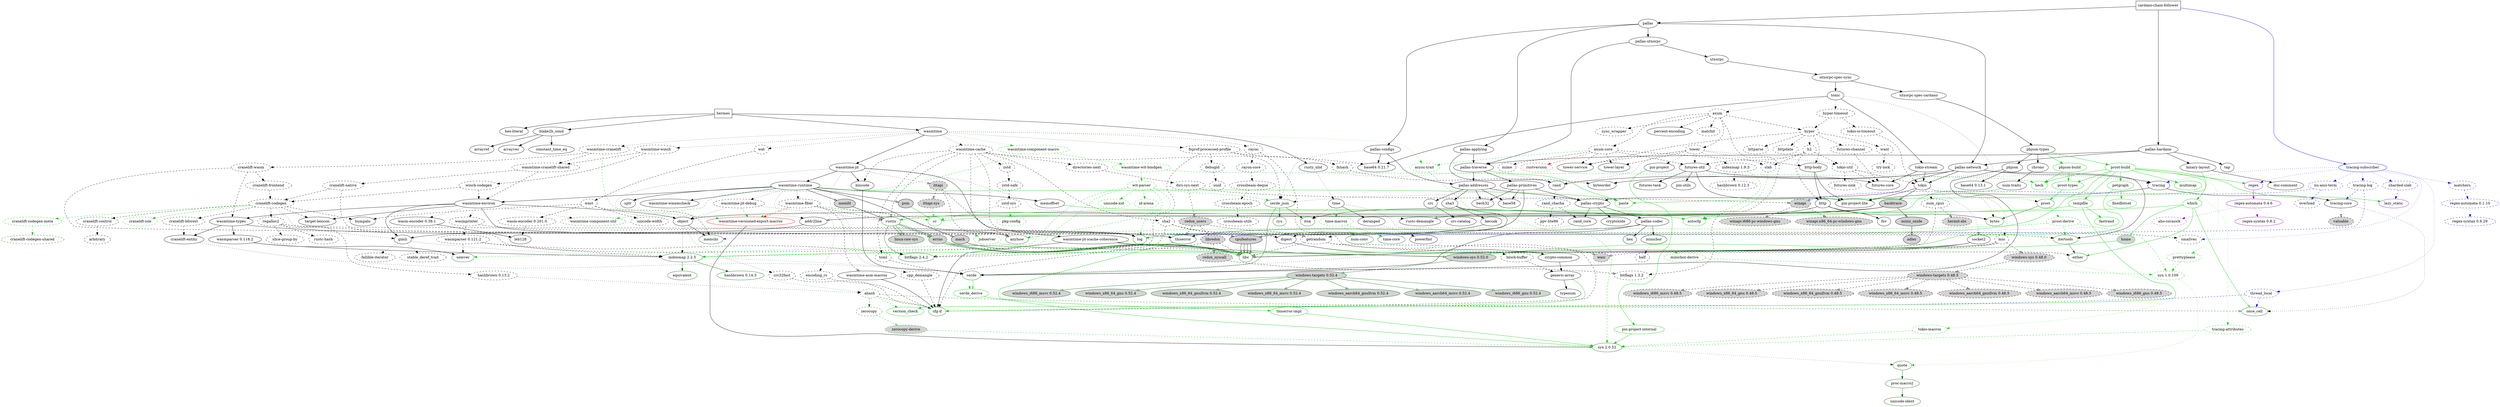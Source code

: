 digraph {
    0 [ label = "hermes" shape = box]
    1 [ label = "cardano-chain-follower" shape = box]
    2 [ label = "anyhow" color = darkgreen]
    3 [ label = "blake2b_simd" ]
    4 [ label = "hex-literal" ]
    5 [ label = "rusty_ulid" ]
    6 [ label = "thiserror" ]
    7 [ label = "time" ]
    8 [ label = "wasmtime" ]
    9 [ label = "hex" ]
    10 [ label = "pallas" ]
    11 [ label = "pallas-hardano" ]
    12 [ label = "tokio" ]
    13 [ label = "tracing" ]
    14 [ label = "tracing-subscriber" color = blue]
    15 [ label = "arrayref" ]
    16 [ label = "arrayvec" ]
    17 [ label = "constant_time_eq" ]
    18 [ label = "rand" ]
    19 [ label = "serde" color = darkgreen]
    20 [ label = "thiserror-impl" color = green3]
    21 [ label = "deranged" ]
    22 [ label = "itoa" color = darkgreen]
    23 [ label = "num-conv" color = darkgreen]
    24 [ label = "powerfmt" ]
    25 [ label = "time-core" color = darkgreen]
    26 [ label = "time-macros" color = green3, style = dashed]
    27 [ label = "async-trait" color = green3, style = dashed]
    28 [ label = "bincode" ]
    29 [ label = "bumpalo" ]
    30 [ label = "cfg-if" color = darkgreen]
    31 [ label = "encoding_rs" style = dashed]
    32 [ label = "fxprof-processed-profile" style = dashed]
    33 [ label = "indexmap 2.2.5" color = darkgreen]
    34 [ label = "libc" color = darkgreen]
    35 [ label = "log" color = darkgreen]
    36 [ label = "object" ]
    37 [ label = "once_cell" color = darkgreen]
    38 [ label = "paste" color = green3]
    39 [ label = "rayon" style = dashed]
    40 [ label = "serde_derive" color = green3]
    41 [ label = "serde_json" color = darkgreen]
    42 [ label = "target-lexicon" ]
    43 [ label = "wasm-encoder 0.38.1" ]
    44 [ label = "wasmparser 0.118.2" ]
    45 [ label = "wasmtime-cache" style = dashed]
    46 [ label = "wasmtime-component-macro" color = green3, style = dashed]
    47 [ label = "wasmtime-component-util" color = darkgreen, style = dashed]
    48 [ label = "wasmtime-cranelift" style = dashed]
    49 [ label = "wasmtime-environ" ]
    50 [ label = "wasmtime-fiber" style = dashed]
    51 [ label = "wasmtime-jit" ]
    52 [ label = "wasmtime-runtime" ]
    53 [ label = "wasmtime-winch" style = dashed]
    54 [ label = "wat" style = dashed]
    55 [ label = "windows-sys 0.52.0" color = darkgreen, style = filled, fillcolor = lightgrey]
    56 [ label = "pallas-addresses" ]
    57 [ label = "pallas-applying" ]
    58 [ label = "pallas-codec" ]
    59 [ label = "pallas-configs" ]
    60 [ label = "pallas-crypto" ]
    61 [ label = "pallas-network" ]
    62 [ label = "pallas-primitives" ]
    63 [ label = "pallas-traverse" ]
    64 [ label = "pallas-utxorpc" ]
    65 [ label = "binary-layout" ]
    66 [ label = "tap" ]
    67 [ label = "backtrace" style = filled, fillcolor = lightgrey]
    68 [ label = "bytes" color = darkgreen]
    69 [ label = "mio" style = dashed]
    70 [ label = "num_cpus" style = dashed]
    71 [ label = "pin-project-lite" ]
    72 [ label = "socket2" ]
    73 [ label = "tokio-macros" color = green3, style = dashed]
    74 [ label = "windows-sys 0.48.0" style = "dashed,filled", fillcolor = lightgrey]
    75 [ label = "tracing-attributes" color = green3, style = dashed]
    76 [ label = "tracing-core" ]
    77 [ label = "matchers" color = blue, style = dashed]
    78 [ label = "nu-ansi-term" color = blue, style = dashed]
    79 [ label = "regex" color = darkviolet]
    80 [ label = "sharded-slab" color = blue, style = dashed]
    81 [ label = "smallvec" style = dashed]
    82 [ label = "thread_local" color = blue, style = dashed]
    83 [ label = "tracing-log" color = blue, style = dashed]
    84 [ label = "rand_chacha" style = dashed]
    85 [ label = "rand_core" ]
    86 [ label = "proc-macro2" color = darkgreen]
    87 [ label = "quote" color = darkgreen]
    88 [ label = "syn 2.0.52" color = darkgreen]
    89 [ label = "bitflags 2.4.2" color = darkgreen]
    90 [ label = "debugid" style = dashed]
    91 [ label = "fxhash" style = dashed]
    92 [ label = "equivalent" color = darkgreen]
    93 [ label = "hashbrown 0.14.3" color = darkgreen]
    94 [ label = "crc32fast" style = dashed]
    95 [ label = "memchr" color = darkgreen]
    96 [ label = "either" color = darkgreen]
    97 [ label = "rayon-core" style = dashed]
    98 [ label = "ryu" color = darkgreen]
    99 [ label = "leb128" ]
    100 [ label = "semver" color = darkgreen]
    101 [ label = "base64 0.21.7" ]
    102 [ label = "directories-next" style = dashed]
    103 [ label = "rustix" color = darkgreen]
    104 [ label = "sha2" style = dashed]
    105 [ label = "toml" style = dashed]
    106 [ label = "zstd" style = dashed]
    107 [ label = "wasmtime-wit-bindgen" color = green3, style = dashed]
    108 [ label = "wit-parser" color = green3, style = dashed]
    109 [ label = "cranelift-codegen" style = dashed]
    110 [ label = "cranelift-control" style = dashed]
    111 [ label = "cranelift-entity" ]
    112 [ label = "cranelift-frontend" style = dashed]
    113 [ label = "cranelift-native" style = dashed]
    114 [ label = "cranelift-wasm" style = dashed]
    115 [ label = "gimli" ]
    116 [ label = "wasmtime-cranelift-shared" style = dashed]
    117 [ label = "wasmtime-versioned-export-macros" color = red]
    118 [ label = "wasmprinter" style = dashed]
    119 [ label = "wasmtime-types" ]
    120 [ label = "cc" color = green3]
    121 [ label = "wasmtime-asm-macros" ]
    122 [ label = "addr2line" ]
    123 [ label = "cpp_demangle" style = dashed]
    124 [ label = "ittapi" style = "dashed,filled", fillcolor = lightgrey]
    125 [ label = "rustc-demangle" ]
    126 [ label = "wasmtime-jit-debug" style = dashed]
    127 [ label = "wasmtime-jit-icache-coherence" ]
    128 [ label = "mach" style = filled, fillcolor = lightgrey]
    129 [ label = "memfd" style = filled, fillcolor = lightgrey]
    130 [ label = "memoffset" ]
    131 [ label = "psm" style = filled, fillcolor = lightgrey]
    132 [ label = "sptr" ]
    133 [ label = "wasmtime-wmemcheck" ]
    134 [ label = "winch-codegen" style = dashed]
    135 [ label = "wast" style = dashed]
    136 [ label = "windows-targets 0.52.4" color = darkgreen, style = filled, fillcolor = lightgrey]
    137 [ label = "base58" ]
    138 [ label = "bech32" ]
    139 [ label = "crc" ]
    140 [ label = "sha3" ]
    141 [ label = "minicbor" ]
    142 [ label = "cryptoxide" ]
    143 [ label = "byteorder" ]
    144 [ label = "itertools" color = darkgreen]
    145 [ label = "utxorpc" ]
    146 [ label = "doc-comment" ]
    147 [ label = "miniz_oxide" style = filled, fillcolor = lightgrey]
    148 [ label = "wasi" style = "dashed,filled", fillcolor = lightgrey]
    149 [ label = "hermit-abi" style = "dashed,filled", fillcolor = lightgrey]
    150 [ label = "windows-targets 0.48.5" style = "dashed,filled", fillcolor = lightgrey]
    151 [ label = "valuable" style = "dashed,filled", fillcolor = lightgrey]
    152 [ label = "regex-automata 0.1.10" color = blue, style = dashed]
    153 [ label = "overload" color = blue, style = dashed]
    154 [ label = "winapi" style = "dashed,filled", fillcolor = lightgrey]
    155 [ label = "aho-corasick" color = darkviolet, style = dashed]
    156 [ label = "regex-automata 0.4.6" color = darkviolet]
    157 [ label = "regex-syntax 0.8.2" color = darkviolet]
    158 [ label = "lazy_static" color = darkviolet]
    159 [ label = "ppv-lite86" style = dashed]
    160 [ label = "getrandom" style = dashed]
    161 [ label = "unicode-ident" color = darkgreen]
    162 [ label = "uuid" style = dashed]
    163 [ label = "ahash" color = darkgreen, style = dashed]
    164 [ label = "crossbeam-deque" style = dashed]
    165 [ label = "crossbeam-utils" style = dashed]
    166 [ label = "dirs-sys-next" style = dashed]
    167 [ label = "errno" color = darkgreen, style = filled, fillcolor = lightgrey]
    168 [ label = "linux-raw-sys" color = darkgreen, style = filled, fillcolor = lightgrey]
    169 [ label = "cpufeatures" style = filled, fillcolor = lightgrey]
    170 [ label = "digest" ]
    171 [ label = "zstd-safe" style = dashed]
    172 [ label = "heck" color = green3]
    173 [ label = "id-arena" color = green3, style = dashed]
    174 [ label = "unicode-xid" color = green3, style = dashed]
    175 [ label = "cranelift-bforest" style = dashed]
    176 [ label = "cranelift-codegen-meta" color = green3, style = dashed]
    177 [ label = "cranelift-codegen-shared" color = darkgreen, style = dashed]
    178 [ label = "cranelift-isle" color = green3, style = dashed]
    179 [ label = "regalloc2" style = dashed]
    180 [ label = "arbitrary" style = dashed]
    181 [ label = "fallible-iterator" style = dashed]
    182 [ label = "stable_deref_trait" style = dashed]
    183 [ label = "wasmparser 0.121.2" style = dashed]
    184 [ label = "jobserver" color = green3, style = dashed]
    185 [ label = "ittapi-sys" style = "dashed,filled", fillcolor = lightgrey]
    186 [ label = "autocfg" color = green3]
    187 [ label = "unicode-width" style = dashed]
    188 [ label = "wasm-encoder 0.201.0" style = dashed]
    189 [ label = "windows_aarch64_gnullvm 0.52.4" color = darkgreen, style = filled, fillcolor = lightgrey]
    190 [ label = "windows_aarch64_msvc 0.52.4" color = darkgreen, style = filled, fillcolor = lightgrey]
    191 [ label = "windows_i686_gnu 0.52.4" color = darkgreen, style = filled, fillcolor = lightgrey]
    192 [ label = "windows_i686_msvc 0.52.4" color = darkgreen, style = filled, fillcolor = lightgrey]
    193 [ label = "windows_x86_64_gnu 0.52.4" color = darkgreen, style = filled, fillcolor = lightgrey]
    194 [ label = "windows_x86_64_gnullvm 0.52.4" color = darkgreen, style = filled, fillcolor = lightgrey]
    195 [ label = "windows_x86_64_msvc 0.52.4" color = darkgreen, style = filled, fillcolor = lightgrey]
    196 [ label = "crc-catalog" ]
    197 [ label = "keccak" ]
    198 [ label = "half" style = dashed]
    199 [ label = "minicbor-derive" color = green3, style = dashed]
    200 [ label = "utxorpc-spec-cardano" ]
    201 [ label = "utxorpc-spec-sync" ]
    202 [ label = "adler" style = filled, fillcolor = lightgrey]
    203 [ label = "windows_aarch64_gnullvm 0.48.5" style = "dashed,filled", fillcolor = lightgrey]
    204 [ label = "windows_aarch64_msvc 0.48.5" style = "dashed,filled", fillcolor = lightgrey]
    205 [ label = "windows_i686_gnu 0.48.5" style = "dashed,filled", fillcolor = lightgrey]
    206 [ label = "windows_i686_msvc 0.48.5" style = "dashed,filled", fillcolor = lightgrey]
    207 [ label = "windows_x86_64_gnu 0.48.5" style = "dashed,filled", fillcolor = lightgrey]
    208 [ label = "windows_x86_64_gnullvm 0.48.5" style = "dashed,filled", fillcolor = lightgrey]
    209 [ label = "windows_x86_64_msvc 0.48.5" style = "dashed,filled", fillcolor = lightgrey]
    210 [ label = "regex-syntax 0.6.29" color = blue, style = dashed]
    211 [ label = "winapi-i686-pc-windows-gnu" style = "dashed,filled", fillcolor = lightgrey]
    212 [ label = "winapi-x86_64-pc-windows-gnu" style = "dashed,filled", fillcolor = lightgrey]
    213 [ label = "version_check" color = green3]
    214 [ label = "zerocopy" color = darkgreen, style = dashed]
    215 [ label = "crossbeam-epoch" style = dashed]
    216 [ label = "redox_users" style = "dashed,filled", fillcolor = lightgrey]
    217 [ label = "block-buffer" style = dashed]
    218 [ label = "crypto-common" ]
    219 [ label = "zstd-sys" style = dashed]
    220 [ label = "hashbrown 0.13.2" style = dashed]
    221 [ label = "rustc-hash" style = dashed]
    222 [ label = "slice-group-by" style = dashed]
    223 [ label = "syn 1.0.109" color = green3, style = dashed]
    224 [ label = "pbjson" ]
    225 [ label = "pbjson-types" ]
    226 [ label = "prost" color = darkgreen]
    227 [ label = "tonic" ]
    228 [ label = "zerocopy-derive" color = green3, style = "dashed,filled", fillcolor = lightgrey]
    229 [ label = "libredox" style = "dashed,filled", fillcolor = lightgrey]
    230 [ label = "generic-array" ]
    231 [ label = "typenum" ]
    232 [ label = "pkg-config" color = green3, style = dashed]
    233 [ label = "base64 0.13.1" ]
    234 [ label = "chrono" ]
    235 [ label = "pbjson-build" color = green3]
    236 [ label = "prost-build" color = green3]
    237 [ label = "prost-derive" color = green3, style = dashed]
    238 [ label = "axum" style = dashed]
    239 [ label = "futures-core" ]
    240 [ label = "futures-util" ]
    241 [ label = "h2" style = dashed]
    242 [ label = "http" ]
    243 [ label = "http-body" ]
    244 [ label = "hyper" style = dashed]
    245 [ label = "hyper-timeout" style = dashed]
    246 [ label = "percent-encoding" ]
    247 [ label = "pin-project" ]
    248 [ label = "tokio-stream" ]
    249 [ label = "tower" style = dashed]
    250 [ label = "tower-layer" ]
    251 [ label = "tower-service" ]
    252 [ label = "redox_syscall" style = "dashed,filled", fillcolor = lightgrey]
    253 [ label = "num-traits" ]
    254 [ label = "prost-types" color = green3]
    255 [ label = "multimap" color = green3]
    256 [ label = "petgraph" color = green3]
    257 [ label = "prettyplease" color = green3, style = dashed]
    258 [ label = "tempfile" color = green3]
    259 [ label = "which" color = green3]
    260 [ label = "axum-core" style = dashed]
    261 [ label = "bitflags 1.3.2" style = dashed]
    262 [ label = "matchit" style = dashed]
    263 [ label = "mime" style = dashed]
    264 [ label = "rustversion" color = red, style = dashed]
    265 [ label = "sync_wrapper" style = dashed]
    266 [ label = "futures-task" ]
    267 [ label = "pin-utils" ]
    268 [ label = "fnv" ]
    269 [ label = "futures-sink" style = dashed]
    270 [ label = "slab" style = dashed]
    271 [ label = "tokio-util" style = dashed]
    272 [ label = "futures-channel" style = dashed]
    273 [ label = "httparse" style = dashed]
    274 [ label = "httpdate" style = dashed]
    275 [ label = "want" style = dashed]
    276 [ label = "tokio-io-timeout" style = dashed]
    277 [ label = "pin-project-internal" color = green3]
    278 [ label = "indexmap 1.9.3" style = dashed]
    279 [ label = "fixedbitset" color = green3]
    280 [ label = "fastrand" color = green3]
    281 [ label = "home" color = green3, style = filled, fillcolor = lightgrey]
    282 [ label = "try-lock" style = dashed]
    283 [ label = "hashbrown 0.12.3" style = dashed]
    0 -> 3 [ ]
    0 -> 4 [ ]
    0 -> 5 [ ]
    0 -> 8 [ ]
    1 -> 10 [ ]
    1 -> 11 [ ]
    1 -> 14 [ color = blue]
    3 -> 15 [ ]
    3 -> 16 [ ]
    3 -> 17 [ ]
    5 -> 18 [ style = dotted]
    5 -> 7 [ style = dotted]
    6 -> 20 [ color = green3]
    7 -> 21 [ ]
    7 -> 22 [ style = dotted]
    7 -> 19 [ style = dotted]
    7 -> 26 [ color = green3, style = dotted]
    8 -> 27 [ color = green3, style = dotted]
    8 -> 32 [ style = dotted]
    8 -> 39 [ style = dotted]
    8 -> 45 [ style = dotted]
    8 -> 46 [ color = green3, style = dotted]
    8 -> 48 [ style = dotted]
    8 -> 51 [ ]
    8 -> 53 [ style = dotted]
    8 -> 54 [ style = dotted]
    10 -> 57 [ ]
    10 -> 59 [ ]
    10 -> 61 [ ]
    10 -> 64 [ ]
    11 -> 65 [ ]
    11 -> 61 [ ]
    11 -> 63 [ ]
    11 -> 66 [ ]
    12 -> 67 [ arrowType = empty, fillcolor = lightgrey]
    12 -> 68 [ style = dotted]
    12 -> 69 [ style = dotted]
    12 -> 70 [ style = dotted]
    12 -> 71 [ ]
    12 -> 72 [ arrowType = empty, fillcolor = lightgrey, style = dotted]
    12 -> 73 [ color = green3, style = dotted]
    13 -> 71 [ ]
    13 -> 75 [ color = green3, style = dotted]
    13 -> 76 [ ]
    14 -> 77 [ color = blue, style = dotted]
    14 -> 78 [ color = blue, style = dotted]
    14 -> 79 [ color = blue, style = dotted]
    14 -> 80 [ color = blue, style = dotted]
    14 -> 81 [ color = blue, style = dotted]
    14 -> 82 [ color = blue, style = dotted]
    14 -> 13 [ color = blue, style = dotted]
    14 -> 83 [ color = blue, style = dotted]
    18 -> 84 [ style = dotted]
    19 -> 40 [ color = green3, style = dotted]
    19 -> 40 [ color = green3, arrowType = empty, fillcolor = lightgrey]
    20 -> 88 [ color = green3]
    21 -> 24 [ style = dotted]
    26 -> 23 [ color = green3, style = dashed]
    26 -> 25 [ color = green3, style = dashed]
    27 -> 88 [ color = green3, style = dashed]
    28 -> 19 [ ]
    31 -> 30 [ style = dashed]
    32 -> 89 [ style = dashed]
    32 -> 90 [ style = dashed]
    32 -> 91 [ style = dashed]
    32 -> 41 [ style = dashed]
    33 -> 92 [ color = darkgreen]
    33 -> 93 [ color = darkgreen]
    33 -> 19 [ color = darkgreen, style = dotted]
    36 -> 94 [ style = dotted]
    36 -> 33 [ style = dotted]
    36 -> 95 [ ]
    39 -> 96 [ style = dashed]
    39 -> 97 [ style = dashed]
    40 -> 88 [ color = green3]
    41 -> 22 [ color = darkgreen]
    41 -> 98 [ color = darkgreen]
    41 -> 19 [ color = darkgreen]
    43 -> 99 [ ]
    44 -> 33 [ ]
    44 -> 100 [ ]
    45 -> 2 [ style = dashed]
    45 -> 101 [ style = dashed]
    45 -> 28 [ style = dashed]
    45 -> 102 [ style = dashed]
    45 -> 35 [ style = dashed]
    45 -> 103 [ arrowType = empty, fillcolor = lightgrey, style = dashed]
    45 -> 104 [ style = dashed]
    45 -> 105 [ style = dashed]
    45 -> 106 [ style = dashed]
    46 -> 47 [ color = green3, style = dashed]
    46 -> 107 [ color = green3, style = dashed]
    48 -> 114 [ style = dashed]
    48 -> 116 [ style = dashed]
    48 -> 117 [ color = green3, style = dashed]
    49 -> 115 [ ]
    49 -> 35 [ ]
    49 -> 36 [ ]
    49 -> 42 [ ]
    49 -> 43 [ style = dotted]
    49 -> 118 [ style = dotted]
    49 -> 47 [ style = dotted]
    49 -> 119 [ ]
    50 -> 2 [ style = dashed]
    50 -> 120 [ color = green3, style = dashed]
    50 -> 103 [ arrowType = empty, fillcolor = lightgrey, style = dashed]
    50 -> 121 [ arrowType = empty, fillcolor = lightgrey, style = dashed]
    50 -> 117 [ color = green3, style = dashed]
    50 -> 117 [ color = red, style = dashed]
    51 -> 122 [ style = dotted]
    51 -> 28 [ ]
    51 -> 123 [ style = dotted]
    51 -> 124 [ arrowType = empty, fillcolor = lightgrey, style = dotted]
    51 -> 125 [ style = dotted]
    51 -> 127 [ ]
    51 -> 52 [ ]
    52 -> 31 [ style = dotted]
    52 -> 128 [ arrowType = empty, fillcolor = lightgrey]
    52 -> 129 [ arrowType = empty, fillcolor = lightgrey]
    52 -> 130 [ ]
    52 -> 38 [ color = green3]
    52 -> 131 [ arrowType = empty, fillcolor = lightgrey]
    52 -> 132 [ ]
    52 -> 49 [ ]
    52 -> 50 [ style = dotted]
    52 -> 126 [ style = dotted]
    52 -> 133 [ ]
    53 -> 116 [ style = dashed]
    53 -> 134 [ style = dashed]
    54 -> 135 [ style = dashed]
    55 -> 136 [ color = darkgreen, arrowType = empty, fillcolor = lightgrey]
    56 -> 137 [ ]
    56 -> 138 [ ]
    56 -> 139 [ ]
    56 -> 60 [ ]
    56 -> 140 [ ]
    57 -> 63 [ ]
    57 -> 18 [ ]
    58 -> 9 [ ]
    58 -> 141 [ ]
    58 -> 19 [ ]
    58 -> 6 [ ]
    59 -> 101 [ ]
    59 -> 56 [ ]
    59 -> 41 [ style = dotted]
    60 -> 142 [ ]
    60 -> 58 [ ]
    60 -> 85 [ ]
    61 -> 143 [ ]
    61 -> 144 [ ]
    61 -> 60 [ ]
    61 -> 18 [ ]
    61 -> 12 [ ]
    61 -> 13 [ ]
    62 -> 137 [ ]
    62 -> 138 [ ]
    62 -> 35 [ ]
    62 -> 60 [ ]
    62 -> 41 [ style = dotted]
    63 -> 56 [ ]
    63 -> 62 [ ]
    63 -> 38 [ color = green3]
    64 -> 63 [ ]
    64 -> 145 [ ]
    65 -> 146 [ ]
    65 -> 38 [ color = green3]
    67 -> 122 [ arrowType = empty, fillcolor = lightgrey]
    67 -> 120 [ color = green3, arrowType = empty, fillcolor = lightgrey]
    67 -> 147 [ arrowType = empty, fillcolor = lightgrey]
    67 -> 36 [ arrowType = empty, fillcolor = lightgrey]
    67 -> 125 [ arrowType = empty, fillcolor = lightgrey]
    69 -> 34 [ arrowType = empty, fillcolor = lightgrey, style = dashed]
    69 -> 34 [ arrowType = empty, fillcolor = lightgrey, style = dashed]
    69 -> 148 [ arrowType = empty, fillcolor = lightgrey, style = dashed]
    69 -> 74 [ arrowType = empty, fillcolor = lightgrey, style = dashed]
    70 -> 149 [ arrowType = empty, fillcolor = lightgrey, style = dashed]
    70 -> 34 [ arrowType = empty, fillcolor = lightgrey, style = dashed]
    72 -> 34 [ arrowType = empty, fillcolor = lightgrey]
    72 -> 55 [ arrowType = empty, fillcolor = lightgrey]
    73 -> 88 [ color = green3, style = dashed]
    74 -> 150 [ arrowType = empty, fillcolor = lightgrey, style = dashed]
    75 -> 88 [ color = green3, style = dashed]
    76 -> 37 [ style = dotted]
    76 -> 151 [ arrowType = empty, fillcolor = lightgrey, style = dotted]
    77 -> 152 [ color = blue, style = dashed]
    78 -> 153 [ color = blue, style = dashed]
    78 -> 154 [ color = blue, arrowType = empty, fillcolor = lightgrey, style = dashed]
    79 -> 156 [ color = darkviolet]
    80 -> 158 [ color = blue, style = dashed]
    82 -> 30 [ color = blue, style = dashed]
    82 -> 37 [ color = blue, style = dashed]
    83 -> 35 [ color = blue, style = dashed]
    83 -> 76 [ color = blue, style = dashed]
    84 -> 159 [ style = dashed]
    84 -> 85 [ style = dashed]
    85 -> 160 [ style = dotted]
    86 -> 161 [ color = darkgreen]
    87 -> 86 [ color = darkgreen]
    88 -> 87 [ color = darkgreen, style = dotted]
    90 -> 162 [ style = dashed]
    91 -> 143 [ style = dashed]
    93 -> 163 [ color = darkgreen, style = dotted]
    94 -> 30 [ style = dashed]
    97 -> 164 [ style = dashed]
    102 -> 166 [ style = dashed]
    103 -> 89 [ color = darkgreen]
    103 -> 167 [ color = darkgreen, arrowType = empty, fillcolor = lightgrey, style = dotted]
    103 -> 167 [ color = darkgreen, arrowType = empty, fillcolor = lightgrey]
    103 -> 167 [ color = darkgreen, arrowType = empty, fillcolor = lightgrey]
    103 -> 168 [ color = darkgreen, arrowType = empty, fillcolor = lightgrey]
    103 -> 168 [ color = darkgreen, arrowType = empty, fillcolor = lightgrey]
    104 -> 30 [ style = dashed]
    104 -> 169 [ arrowType = empty, fillcolor = lightgrey, style = dashed]
    104 -> 170 [ style = dashed]
    105 -> 19 [ style = dashed]
    106 -> 171 [ style = dashed]
    107 -> 172 [ color = green3, style = dashed]
    107 -> 108 [ color = green3, style = dashed]
    108 -> 2 [ color = green3, style = dashed]
    108 -> 173 [ color = green3, style = dashed]
    108 -> 33 [ color = green3, style = dashed]
    108 -> 35 [ color = green3, style = dashed]
    108 -> 100 [ color = green3, style = dashed]
    108 -> 41 [ color = green3, style = dashed]
    108 -> 174 [ color = green3, style = dashed]
    109 -> 29 [ style = dashed]
    109 -> 175 [ style = dashed]
    109 -> 176 [ color = green3, style = dashed]
    109 -> 110 [ style = dashed]
    109 -> 178 [ color = green3, style = dashed]
    109 -> 115 [ style = dotted]
    109 -> 179 [ style = dashed]
    109 -> 42 [ style = dashed]
    110 -> 180 [ style = dashed]
    111 -> 19 [ style = dotted]
    112 -> 109 [ style = dashed]
    113 -> 109 [ style = dashed]
    113 -> 34 [ arrowType = empty, fillcolor = lightgrey, style = dashed]
    114 -> 112 [ style = dashed]
    114 -> 144 [ style = dashed]
    114 -> 119 [ style = dashed]
    115 -> 181 [ style = dotted]
    115 -> 33 [ style = dotted]
    115 -> 182 [ style = dotted]
    116 -> 113 [ style = dashed]
    116 -> 49 [ style = dashed]
    117 -> 88 [ ]
    118 -> 2 [ style = dashed]
    118 -> 183 [ style = dashed]
    119 -> 111 [ ]
    119 -> 6 [ ]
    119 -> 44 [ ]
    120 -> 184 [ color = green3, style = dotted]
    121 -> 30 [ ]
    122 -> 115 [ ]
    123 -> 30 [ style = dashed]
    124 -> 2 [ arrowType = empty, fillcolor = lightgrey, style = dashed]
    124 -> 185 [ arrowType = empty, fillcolor = lightgrey, style = dashed]
    124 -> 35 [ arrowType = empty, fillcolor = lightgrey, style = dashed]
    126 -> 36 [ style = dotted]
    126 -> 103 [ arrowType = empty, fillcolor = lightgrey, style = dotted]
    126 -> 117 [ color = green3, style = dashed]
    127 -> 30 [ ]
    127 -> 34 [ arrowType = empty, fillcolor = lightgrey]
    127 -> 55 [ arrowType = empty, fillcolor = lightgrey]
    128 -> 34 [ arrowType = empty, fillcolor = lightgrey]
    129 -> 103 [ arrowType = empty, fillcolor = lightgrey]
    130 -> 186 [ color = green3]
    131 -> 120 [ color = green3, arrowType = empty, fillcolor = lightgrey]
    134 -> 109 [ style = dashed]
    134 -> 49 [ style = dashed]
    135 -> 29 [ style = dashed]
    135 -> 95 [ style = dashed]
    135 -> 187 [ style = dashed]
    135 -> 188 [ style = dashed]
    136 -> 189 [ color = darkgreen, arrowType = empty, fillcolor = lightgrey]
    136 -> 190 [ color = darkgreen, arrowType = empty, fillcolor = lightgrey]
    136 -> 191 [ color = darkgreen, arrowType = empty, fillcolor = lightgrey]
    136 -> 192 [ color = darkgreen, arrowType = empty, fillcolor = lightgrey]
    136 -> 193 [ color = darkgreen, arrowType = empty, fillcolor = lightgrey]
    136 -> 194 [ color = darkgreen, arrowType = empty, fillcolor = lightgrey]
    136 -> 195 [ color = darkgreen, arrowType = empty, fillcolor = lightgrey]
    139 -> 196 [ ]
    140 -> 170 [ ]
    140 -> 197 [ ]
    141 -> 198 [ style = dotted]
    141 -> 199 [ color = green3, style = dotted]
    144 -> 96 [ color = darkgreen]
    145 -> 201 [ ]
    147 -> 202 [ arrowType = empty, fillcolor = lightgrey]
    150 -> 203 [ arrowType = empty, fillcolor = lightgrey, style = dashed]
    150 -> 204 [ arrowType = empty, fillcolor = lightgrey, style = dashed]
    150 -> 205 [ arrowType = empty, fillcolor = lightgrey, style = dashed]
    150 -> 206 [ arrowType = empty, fillcolor = lightgrey, style = dashed]
    150 -> 207 [ arrowType = empty, fillcolor = lightgrey, style = dashed]
    150 -> 208 [ arrowType = empty, fillcolor = lightgrey, style = dashed]
    150 -> 209 [ arrowType = empty, fillcolor = lightgrey, style = dashed]
    152 -> 210 [ color = blue, style = dotted]
    154 -> 211 [ arrowType = empty, fillcolor = lightgrey, style = dashed]
    154 -> 212 [ arrowType = empty, fillcolor = lightgrey, style = dashed]
    155 -> 95 [ color = darkviolet, style = dotted]
    156 -> 155 [ color = darkviolet, style = dotted]
    156 -> 157 [ color = darkviolet, style = dotted]
    160 -> 30 [ style = dashed]
    160 -> 34 [ arrowType = empty, fillcolor = lightgrey, style = dashed]
    160 -> 148 [ arrowType = empty, fillcolor = lightgrey, style = dashed]
    163 -> 30 [ color = darkgreen, style = dashed]
    163 -> 37 [ color = darkgreen, arrowType = empty, fillcolor = lightgrey, style = dashed]
    163 -> 213 [ color = green3, style = dashed]
    163 -> 214 [ color = darkgreen, style = dashed]
    164 -> 215 [ style = dashed]
    166 -> 216 [ arrowType = empty, fillcolor = lightgrey, style = dashed]
    166 -> 154 [ arrowType = empty, fillcolor = lightgrey, style = dashed]
    167 -> 34 [ color = darkgreen, arrowType = empty, fillcolor = lightgrey]
    167 -> 34 [ color = darkgreen, arrowType = empty, fillcolor = lightgrey]
    167 -> 34 [ color = darkgreen, arrowType = empty, fillcolor = lightgrey]
    167 -> 55 [ color = darkgreen, arrowType = empty, fillcolor = lightgrey]
    169 -> 34 [ arrowType = empty, fillcolor = lightgrey]
    169 -> 34 [ arrowType = empty, fillcolor = lightgrey]
    169 -> 34 [ arrowType = empty, fillcolor = lightgrey]
    169 -> 34 [ arrowType = empty, fillcolor = lightgrey]
    170 -> 217 [ style = dotted]
    170 -> 218 [ ]
    171 -> 219 [ style = dashed]
    175 -> 111 [ style = dashed]
    176 -> 177 [ color = green3, style = dashed]
    179 -> 220 [ style = dashed]
    179 -> 35 [ style = dashed]
    179 -> 221 [ style = dashed]
    179 -> 222 [ style = dashed]
    179 -> 81 [ style = dashed]
    183 -> 89 [ style = dashed]
    183 -> 33 [ style = dashed]
    183 -> 100 [ style = dashed]
    184 -> 34 [ color = green3, arrowType = empty, fillcolor = lightgrey, style = dashed]
    185 -> 120 [ color = green3, arrowType = empty, fillcolor = lightgrey, style = dashed]
    188 -> 99 [ style = dashed]
    197 -> 169 [ arrowType = empty, fillcolor = lightgrey]
    199 -> 223 [ color = green3, style = dashed]
    200 -> 225 [ ]
    201 -> 227 [ ]
    201 -> 200 [ ]
    214 -> 228 [ color = green3, arrowType = empty, fillcolor = lightgrey, style = dashed]
    215 -> 165 [ style = dashed]
    216 -> 160 [ arrowType = empty, fillcolor = lightgrey, style = dashed]
    216 -> 229 [ arrowType = empty, fillcolor = lightgrey, style = dashed]
    216 -> 6 [ arrowType = empty, fillcolor = lightgrey, style = dashed]
    217 -> 230 [ style = dashed]
    218 -> 230 [ ]
    219 -> 120 [ color = green3, style = dashed]
    219 -> 232 [ color = green3, style = dashed]
    220 -> 163 [ style = dotted]
    223 -> 87 [ color = green3, style = dotted]
    224 -> 233 [ ]
    224 -> 19 [ ]
    225 -> 234 [ ]
    225 -> 224 [ ]
    225 -> 235 [ color = green3]
    225 -> 236 [ color = green3]
    226 -> 68 [ color = darkgreen]
    226 -> 237 [ color = green3, style = dotted]
    227 -> 238 [ style = dotted]
    227 -> 101 [ ]
    227 -> 245 [ style = dotted]
    227 -> 226 [ style = dotted]
    227 -> 248 [ ]
    228 -> 88 [ color = green3, arrowType = empty, fillcolor = lightgrey, style = dashed]
    229 -> 89 [ arrowType = empty, fillcolor = lightgrey, style = dashed]
    229 -> 34 [ arrowType = empty, fillcolor = lightgrey, style = dashed]
    229 -> 252 [ arrowType = empty, fillcolor = lightgrey, style = dashed]
    230 -> 231 [ ]
    230 -> 213 [ color = green3]
    234 -> 253 [ ]
    235 -> 172 [ color = green3]
    235 -> 254 [ color = green3]
    236 -> 172 [ color = green3]
    236 -> 158 [ color = green3]
    236 -> 35 [ color = green3]
    236 -> 255 [ color = green3]
    236 -> 256 [ color = green3]
    236 -> 257 [ color = green3, style = dotted]
    236 -> 254 [ color = green3]
    236 -> 79 [ color = green3]
    236 -> 258 [ color = green3]
    236 -> 259 [ color = green3]
    237 -> 2 [ color = green3, style = dashed]
    237 -> 144 [ color = green3, style = dashed]
    237 -> 223 [ color = green3, style = dashed]
    238 -> 260 [ style = dashed]
    238 -> 261 [ style = dashed]
    238 -> 244 [ style = dashed]
    238 -> 262 [ style = dashed]
    238 -> 246 [ style = dashed]
    238 -> 265 [ style = dashed]
    238 -> 249 [ style = dashed]
    240 -> 239 [ ]
    240 -> 266 [ ]
    240 -> 71 [ ]
    240 -> 267 [ ]
    241 -> 240 [ style = dashed]
    241 -> 242 [ style = dashed]
    241 -> 270 [ style = dashed]
    241 -> 271 [ style = dashed]
    242 -> 68 [ ]
    242 -> 268 [ ]
    242 -> 22 [ ]
    243 -> 242 [ ]
    243 -> 71 [ ]
    244 -> 272 [ style = dashed]
    244 -> 241 [ style = dotted]
    244 -> 243 [ style = dashed]
    244 -> 273 [ style = dashed]
    244 -> 274 [ style = dashed]
    244 -> 251 [ style = dashed]
    244 -> 275 [ style = dashed]
    245 -> 244 [ style = dashed]
    245 -> 276 [ style = dashed]
    247 -> 277 [ color = green3]
    248 -> 239 [ ]
    248 -> 12 [ ]
    249 -> 240 [ style = dotted]
    249 -> 278 [ style = dotted]
    249 -> 247 [ style = dotted]
    249 -> 18 [ style = dotted]
    249 -> 270 [ style = dotted]
    249 -> 271 [ style = dotted]
    249 -> 250 [ style = dashed]
    249 -> 251 [ style = dashed]
    252 -> 261 [ arrowType = empty, fillcolor = lightgrey, style = dashed]
    253 -> 186 [ color = green3]
    254 -> 226 [ color = green3]
    256 -> 279 [ color = green3]
    256 -> 33 [ color = green3]
    257 -> 223 [ color = green3, style = dashed]
    258 -> 30 [ color = green3]
    258 -> 280 [ color = green3]
    258 -> 103 [ color = green3, arrowType = empty, fillcolor = lightgrey]
    259 -> 96 [ color = green3]
    259 -> 281 [ color = green3, arrowType = empty, fillcolor = lightgrey]
    259 -> 37 [ color = green3, arrowType = empty, fillcolor = lightgrey]
    259 -> 103 [ color = green3]
    260 -> 27 [ color = green3, style = dashed]
    260 -> 240 [ style = dashed]
    260 -> 243 [ style = dashed]
    260 -> 263 [ style = dashed]
    260 -> 264 [ color = red, style = dashed]
    260 -> 250 [ style = dashed]
    260 -> 251 [ style = dashed]
    270 -> 186 [ color = green3, style = dashed]
    271 -> 239 [ style = dashed]
    271 -> 269 [ style = dashed]
    271 -> 12 [ style = dashed]
    271 -> 13 [ style = dotted]
    272 -> 239 [ style = dashed]
    275 -> 282 [ style = dashed]
    276 -> 12 [ style = dashed]
    277 -> 88 [ color = green3]
    278 -> 186 [ color = green3, style = dashed]
    278 -> 283 [ style = dashed]
    281 -> 55 [ color = green3, arrowType = empty, fillcolor = lightgrey]
}

